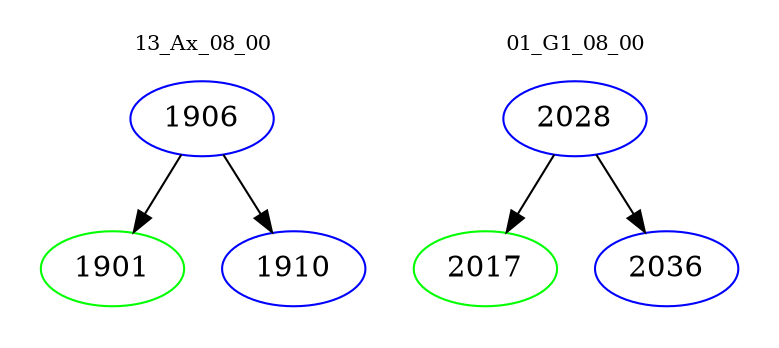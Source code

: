 digraph{
subgraph cluster_0 {
color = white
label = "13_Ax_08_00";
fontsize=10;
T0_1906 [label="1906", color="blue"]
T0_1906 -> T0_1901 [color="black"]
T0_1901 [label="1901", color="green"]
T0_1906 -> T0_1910 [color="black"]
T0_1910 [label="1910", color="blue"]
}
subgraph cluster_1 {
color = white
label = "01_G1_08_00";
fontsize=10;
T1_2028 [label="2028", color="blue"]
T1_2028 -> T1_2017 [color="black"]
T1_2017 [label="2017", color="green"]
T1_2028 -> T1_2036 [color="black"]
T1_2036 [label="2036", color="blue"]
}
}
